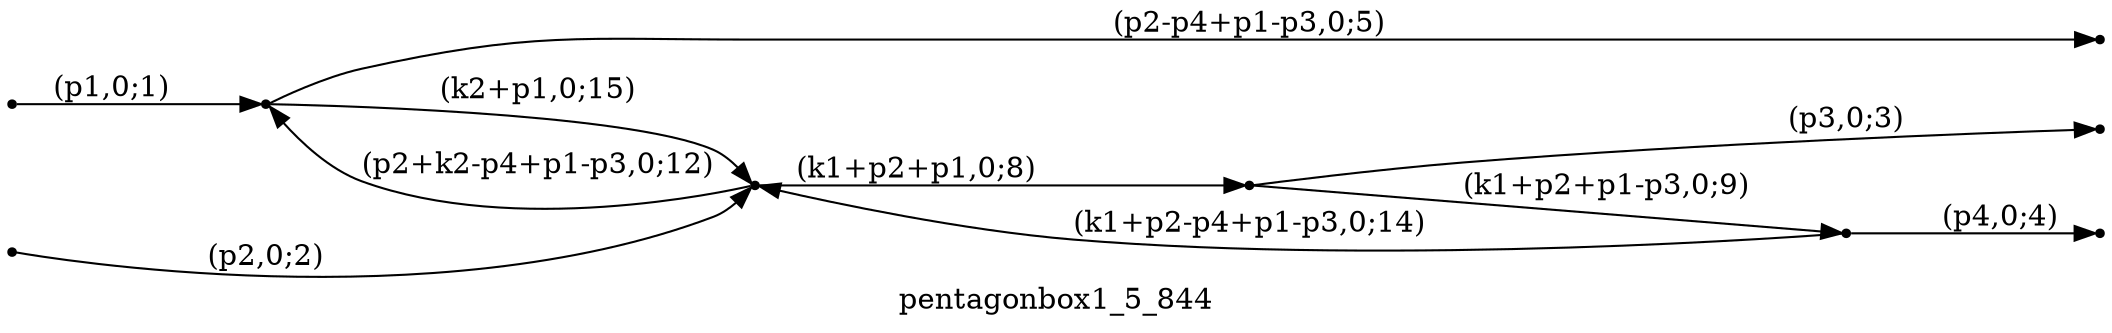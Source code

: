 digraph pentagonbox1_5_844 {
  label="pentagonbox1_5_844";
  rankdir="LR";
  subgraph edges {
    -1 -> 4 [label="(p1,0;1)"];
    -2 -> 3 [label="(p2,0;2)"];
    1 -> -3 [label="(p3,0;3)"];
    2 -> -4 [label="(p4,0;4)"];
    4 -> -5 [label="(p2-p4+p1-p3,0;5)"];
    3 -> 1 [label="(k1+p2+p1,0;8)"];
    1 -> 2 [label="(k1+p2+p1-p3,0;9)"];
    3 -> 4 [label="(p2+k2-p4+p1-p3,0;12)"];
    2 -> 3 [label="(k1+p2-p4+p1-p3,0;14)"];
    4 -> 3 [label="(k2+p1,0;15)"];
  }
  subgraph incoming { rank="source"; -1; -2; }
  subgraph outgoing { rank="sink"; -3; -4; -5; }
-5 [shape=point];
-4 [shape=point];
-3 [shape=point];
-2 [shape=point];
-1 [shape=point];
1 [shape=point];
2 [shape=point];
3 [shape=point];
4 [shape=point];
}

